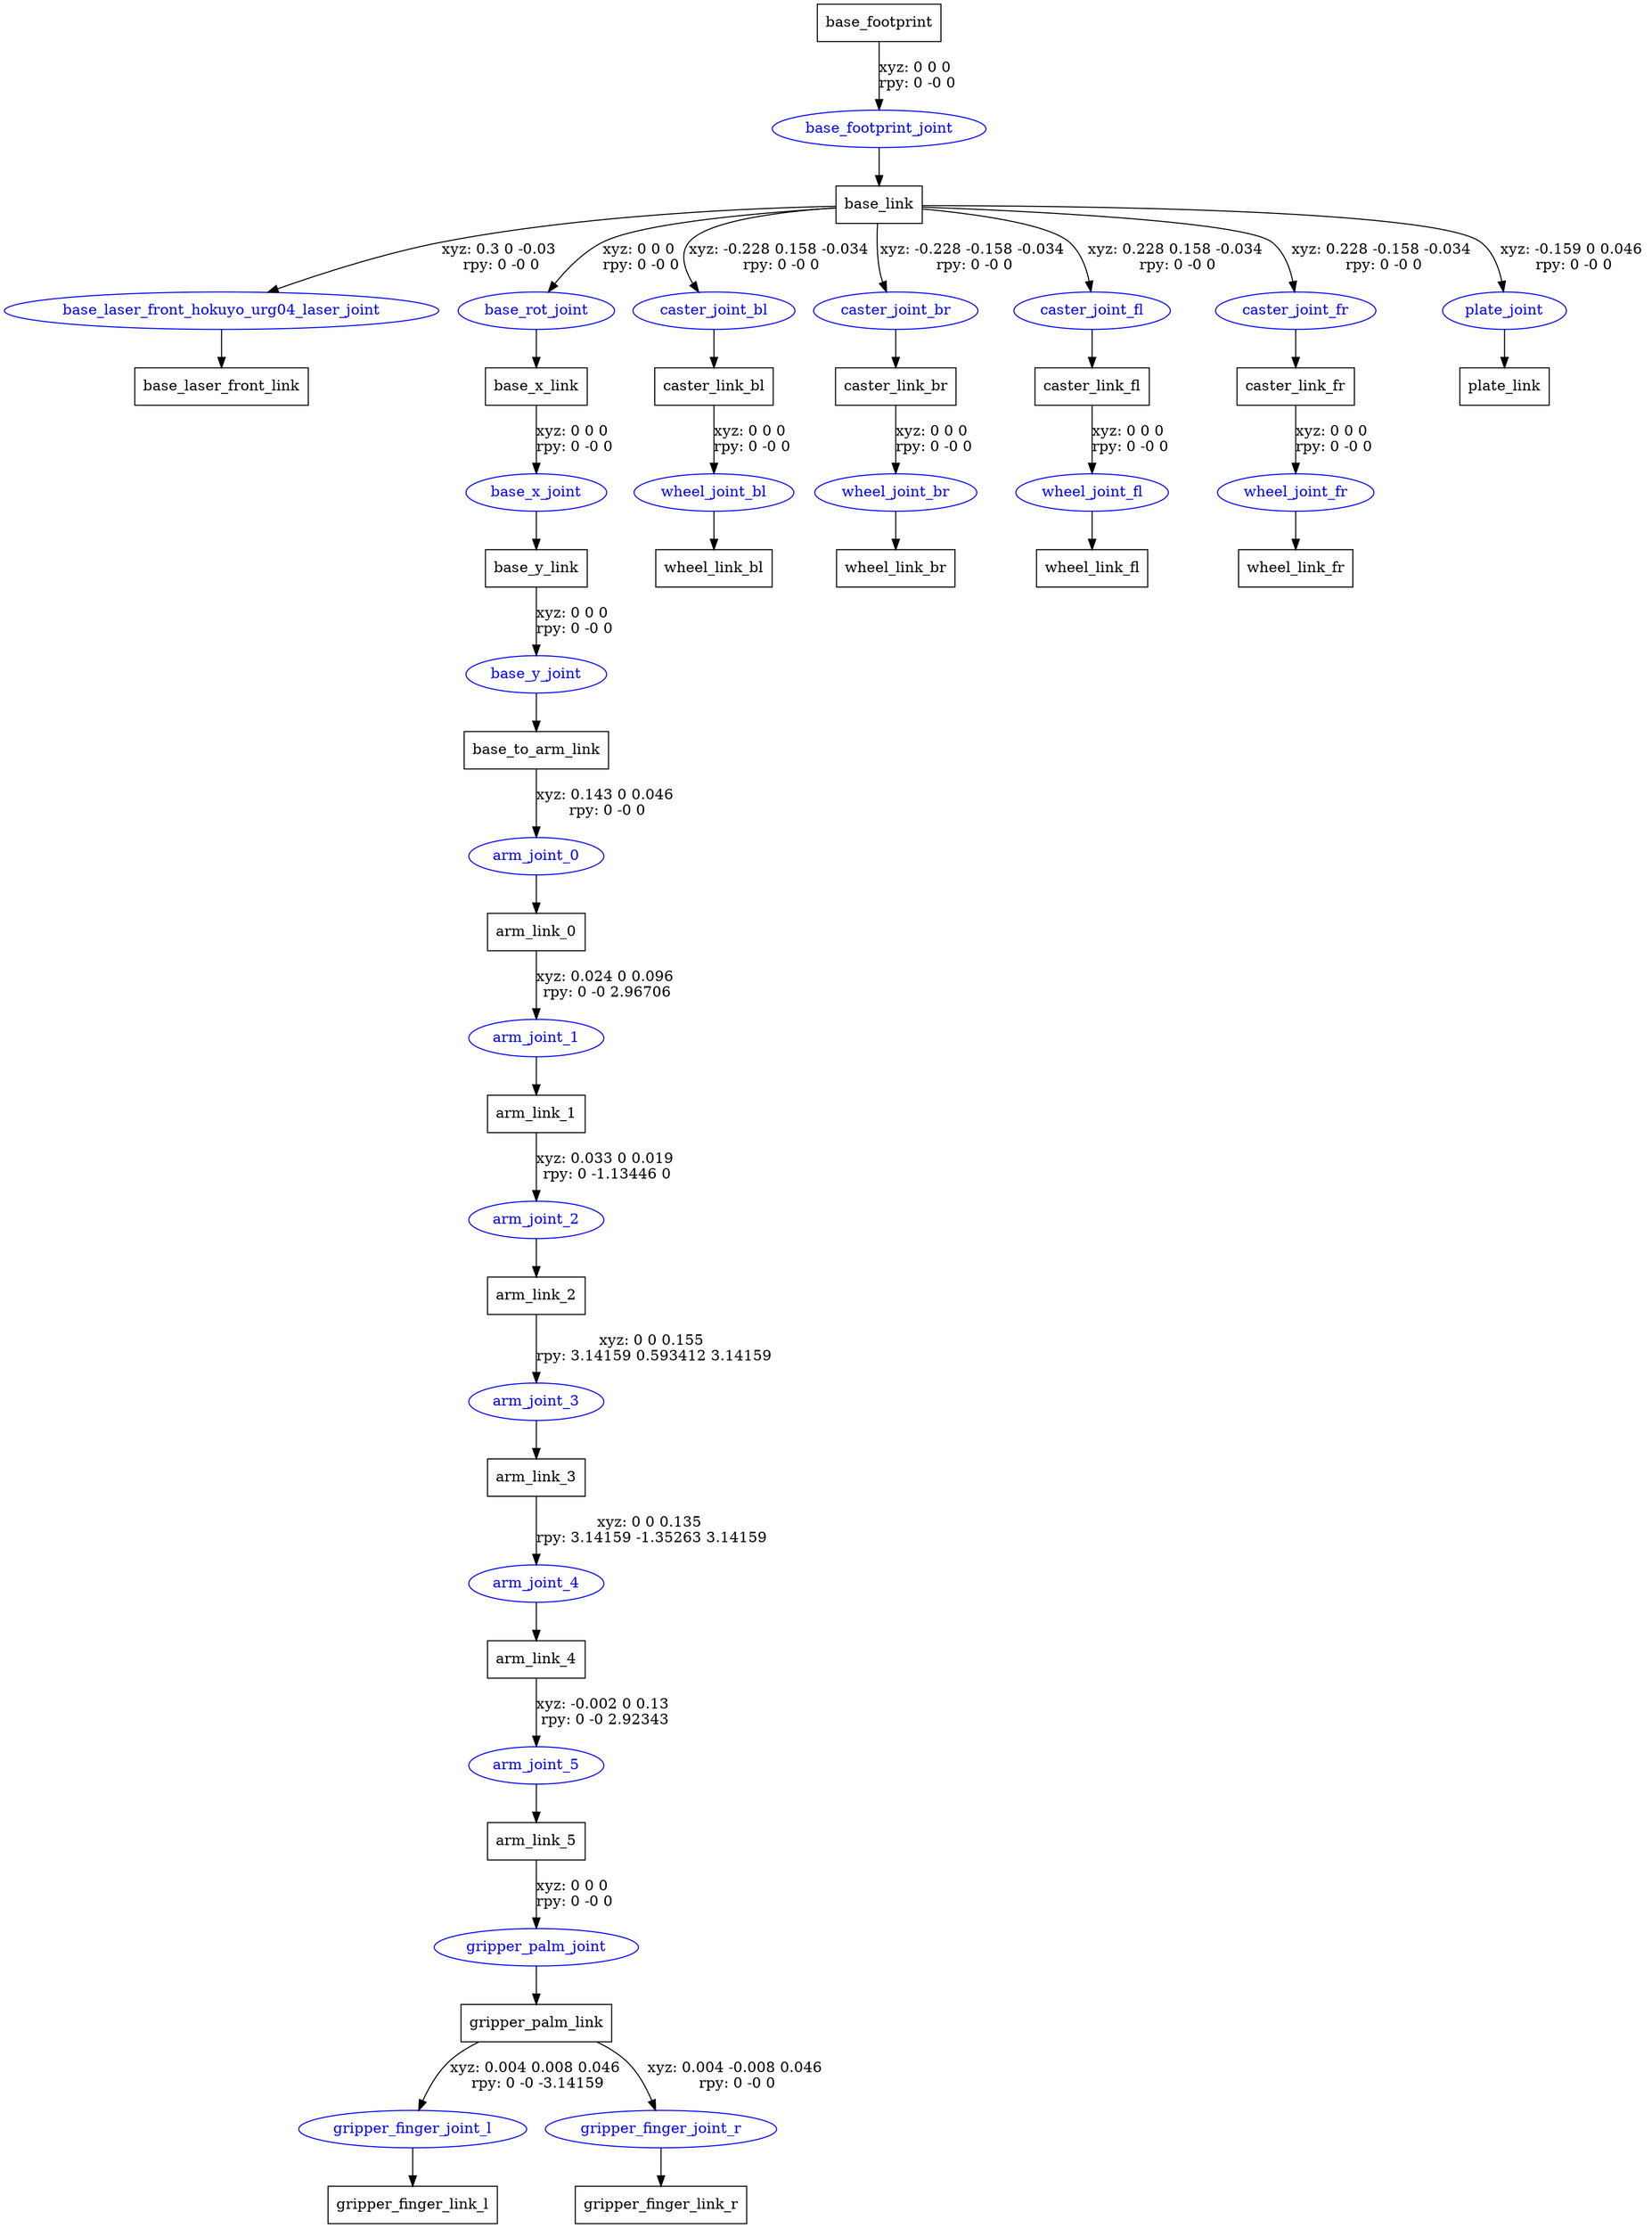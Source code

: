 digraph G {
node [shape=box];
"base_footprint" [label="base_footprint"];
"base_link" [label="base_link"];
"base_laser_front_link" [label="base_laser_front_link"];
"base_x_link" [label="base_x_link"];
"base_y_link" [label="base_y_link"];
"base_to_arm_link" [label="base_to_arm_link"];
"arm_link_0" [label="arm_link_0"];
"arm_link_1" [label="arm_link_1"];
"arm_link_2" [label="arm_link_2"];
"arm_link_3" [label="arm_link_3"];
"arm_link_4" [label="arm_link_4"];
"arm_link_5" [label="arm_link_5"];
"gripper_palm_link" [label="gripper_palm_link"];
"gripper_finger_link_l" [label="gripper_finger_link_l"];
"gripper_finger_link_r" [label="gripper_finger_link_r"];
"caster_link_bl" [label="caster_link_bl"];
"wheel_link_bl" [label="wheel_link_bl"];
"caster_link_br" [label="caster_link_br"];
"wheel_link_br" [label="wheel_link_br"];
"caster_link_fl" [label="caster_link_fl"];
"wheel_link_fl" [label="wheel_link_fl"];
"caster_link_fr" [label="caster_link_fr"];
"wheel_link_fr" [label="wheel_link_fr"];
"plate_link" [label="plate_link"];
node [shape=ellipse, color=blue, fontcolor=blue];
"base_footprint" -> "base_footprint_joint" [label="xyz: 0 0 0 \nrpy: 0 -0 0"]
"base_footprint_joint" -> "base_link"
"base_link" -> "base_laser_front_hokuyo_urg04_laser_joint" [label="xyz: 0.3 0 -0.03 \nrpy: 0 -0 0"]
"base_laser_front_hokuyo_urg04_laser_joint" -> "base_laser_front_link"
"base_link" -> "base_rot_joint" [label="xyz: 0 0 0 \nrpy: 0 -0 0"]
"base_rot_joint" -> "base_x_link"
"base_x_link" -> "base_x_joint" [label="xyz: 0 0 0 \nrpy: 0 -0 0"]
"base_x_joint" -> "base_y_link"
"base_y_link" -> "base_y_joint" [label="xyz: 0 0 0 \nrpy: 0 -0 0"]
"base_y_joint" -> "base_to_arm_link"
"base_to_arm_link" -> "arm_joint_0" [label="xyz: 0.143 0 0.046 \nrpy: 0 -0 0"]
"arm_joint_0" -> "arm_link_0"
"arm_link_0" -> "arm_joint_1" [label="xyz: 0.024 0 0.096 \nrpy: 0 -0 2.96706"]
"arm_joint_1" -> "arm_link_1"
"arm_link_1" -> "arm_joint_2" [label="xyz: 0.033 0 0.019 \nrpy: 0 -1.13446 0"]
"arm_joint_2" -> "arm_link_2"
"arm_link_2" -> "arm_joint_3" [label="xyz: 0 0 0.155 \nrpy: 3.14159 0.593412 3.14159"]
"arm_joint_3" -> "arm_link_3"
"arm_link_3" -> "arm_joint_4" [label="xyz: 0 0 0.135 \nrpy: 3.14159 -1.35263 3.14159"]
"arm_joint_4" -> "arm_link_4"
"arm_link_4" -> "arm_joint_5" [label="xyz: -0.002 0 0.13 \nrpy: 0 -0 2.92343"]
"arm_joint_5" -> "arm_link_5"
"arm_link_5" -> "gripper_palm_joint" [label="xyz: 0 0 0 \nrpy: 0 -0 0"]
"gripper_palm_joint" -> "gripper_palm_link"
"gripper_palm_link" -> "gripper_finger_joint_l" [label="xyz: 0.004 0.008 0.046 \nrpy: 0 -0 -3.14159"]
"gripper_finger_joint_l" -> "gripper_finger_link_l"
"gripper_palm_link" -> "gripper_finger_joint_r" [label="xyz: 0.004 -0.008 0.046 \nrpy: 0 -0 0"]
"gripper_finger_joint_r" -> "gripper_finger_link_r"
"base_link" -> "caster_joint_bl" [label="xyz: -0.228 0.158 -0.034 \nrpy: 0 -0 0"]
"caster_joint_bl" -> "caster_link_bl"
"caster_link_bl" -> "wheel_joint_bl" [label="xyz: 0 0 0 \nrpy: 0 -0 0"]
"wheel_joint_bl" -> "wheel_link_bl"
"base_link" -> "caster_joint_br" [label="xyz: -0.228 -0.158 -0.034 \nrpy: 0 -0 0"]
"caster_joint_br" -> "caster_link_br"
"caster_link_br" -> "wheel_joint_br" [label="xyz: 0 0 0 \nrpy: 0 -0 0"]
"wheel_joint_br" -> "wheel_link_br"
"base_link" -> "caster_joint_fl" [label="xyz: 0.228 0.158 -0.034 \nrpy: 0 -0 0"]
"caster_joint_fl" -> "caster_link_fl"
"caster_link_fl" -> "wheel_joint_fl" [label="xyz: 0 0 0 \nrpy: 0 -0 0"]
"wheel_joint_fl" -> "wheel_link_fl"
"base_link" -> "caster_joint_fr" [label="xyz: 0.228 -0.158 -0.034 \nrpy: 0 -0 0"]
"caster_joint_fr" -> "caster_link_fr"
"caster_link_fr" -> "wheel_joint_fr" [label="xyz: 0 0 0 \nrpy: 0 -0 0"]
"wheel_joint_fr" -> "wheel_link_fr"
"base_link" -> "plate_joint" [label="xyz: -0.159 0 0.046 \nrpy: 0 -0 0"]
"plate_joint" -> "plate_link"
}
